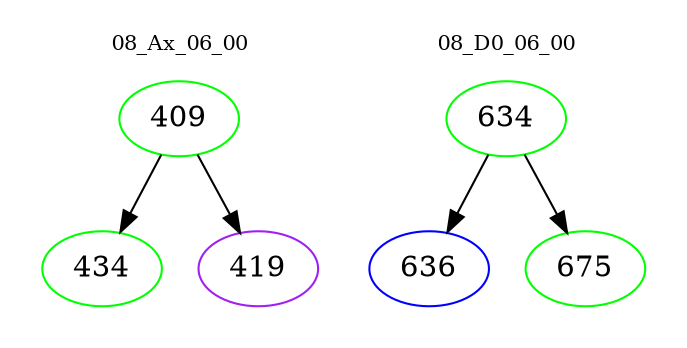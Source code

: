 digraph{
subgraph cluster_0 {
color = white
label = "08_Ax_06_00";
fontsize=10;
T0_409 [label="409", color="green"]
T0_409 -> T0_434 [color="black"]
T0_434 [label="434", color="green"]
T0_409 -> T0_419 [color="black"]
T0_419 [label="419", color="purple"]
}
subgraph cluster_1 {
color = white
label = "08_D0_06_00";
fontsize=10;
T1_634 [label="634", color="green"]
T1_634 -> T1_636 [color="black"]
T1_636 [label="636", color="blue"]
T1_634 -> T1_675 [color="black"]
T1_675 [label="675", color="green"]
}
}
